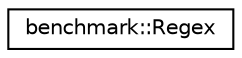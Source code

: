 digraph "Graphical Class Hierarchy"
{
 // LATEX_PDF_SIZE
  edge [fontname="Helvetica",fontsize="10",labelfontname="Helvetica",labelfontsize="10"];
  node [fontname="Helvetica",fontsize="10",shape=record];
  rankdir="LR";
  Node0 [label="benchmark::Regex",height=0.2,width=0.4,color="black", fillcolor="white", style="filled",URL="$classbenchmark_1_1Regex.html",tooltip=" "];
}
